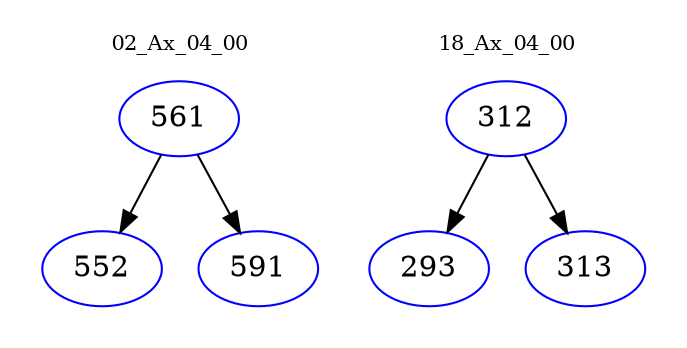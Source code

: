 digraph{
subgraph cluster_0 {
color = white
label = "02_Ax_04_00";
fontsize=10;
T0_561 [label="561", color="blue"]
T0_561 -> T0_552 [color="black"]
T0_552 [label="552", color="blue"]
T0_561 -> T0_591 [color="black"]
T0_591 [label="591", color="blue"]
}
subgraph cluster_1 {
color = white
label = "18_Ax_04_00";
fontsize=10;
T1_312 [label="312", color="blue"]
T1_312 -> T1_293 [color="black"]
T1_293 [label="293", color="blue"]
T1_312 -> T1_313 [color="black"]
T1_313 [label="313", color="blue"]
}
}
